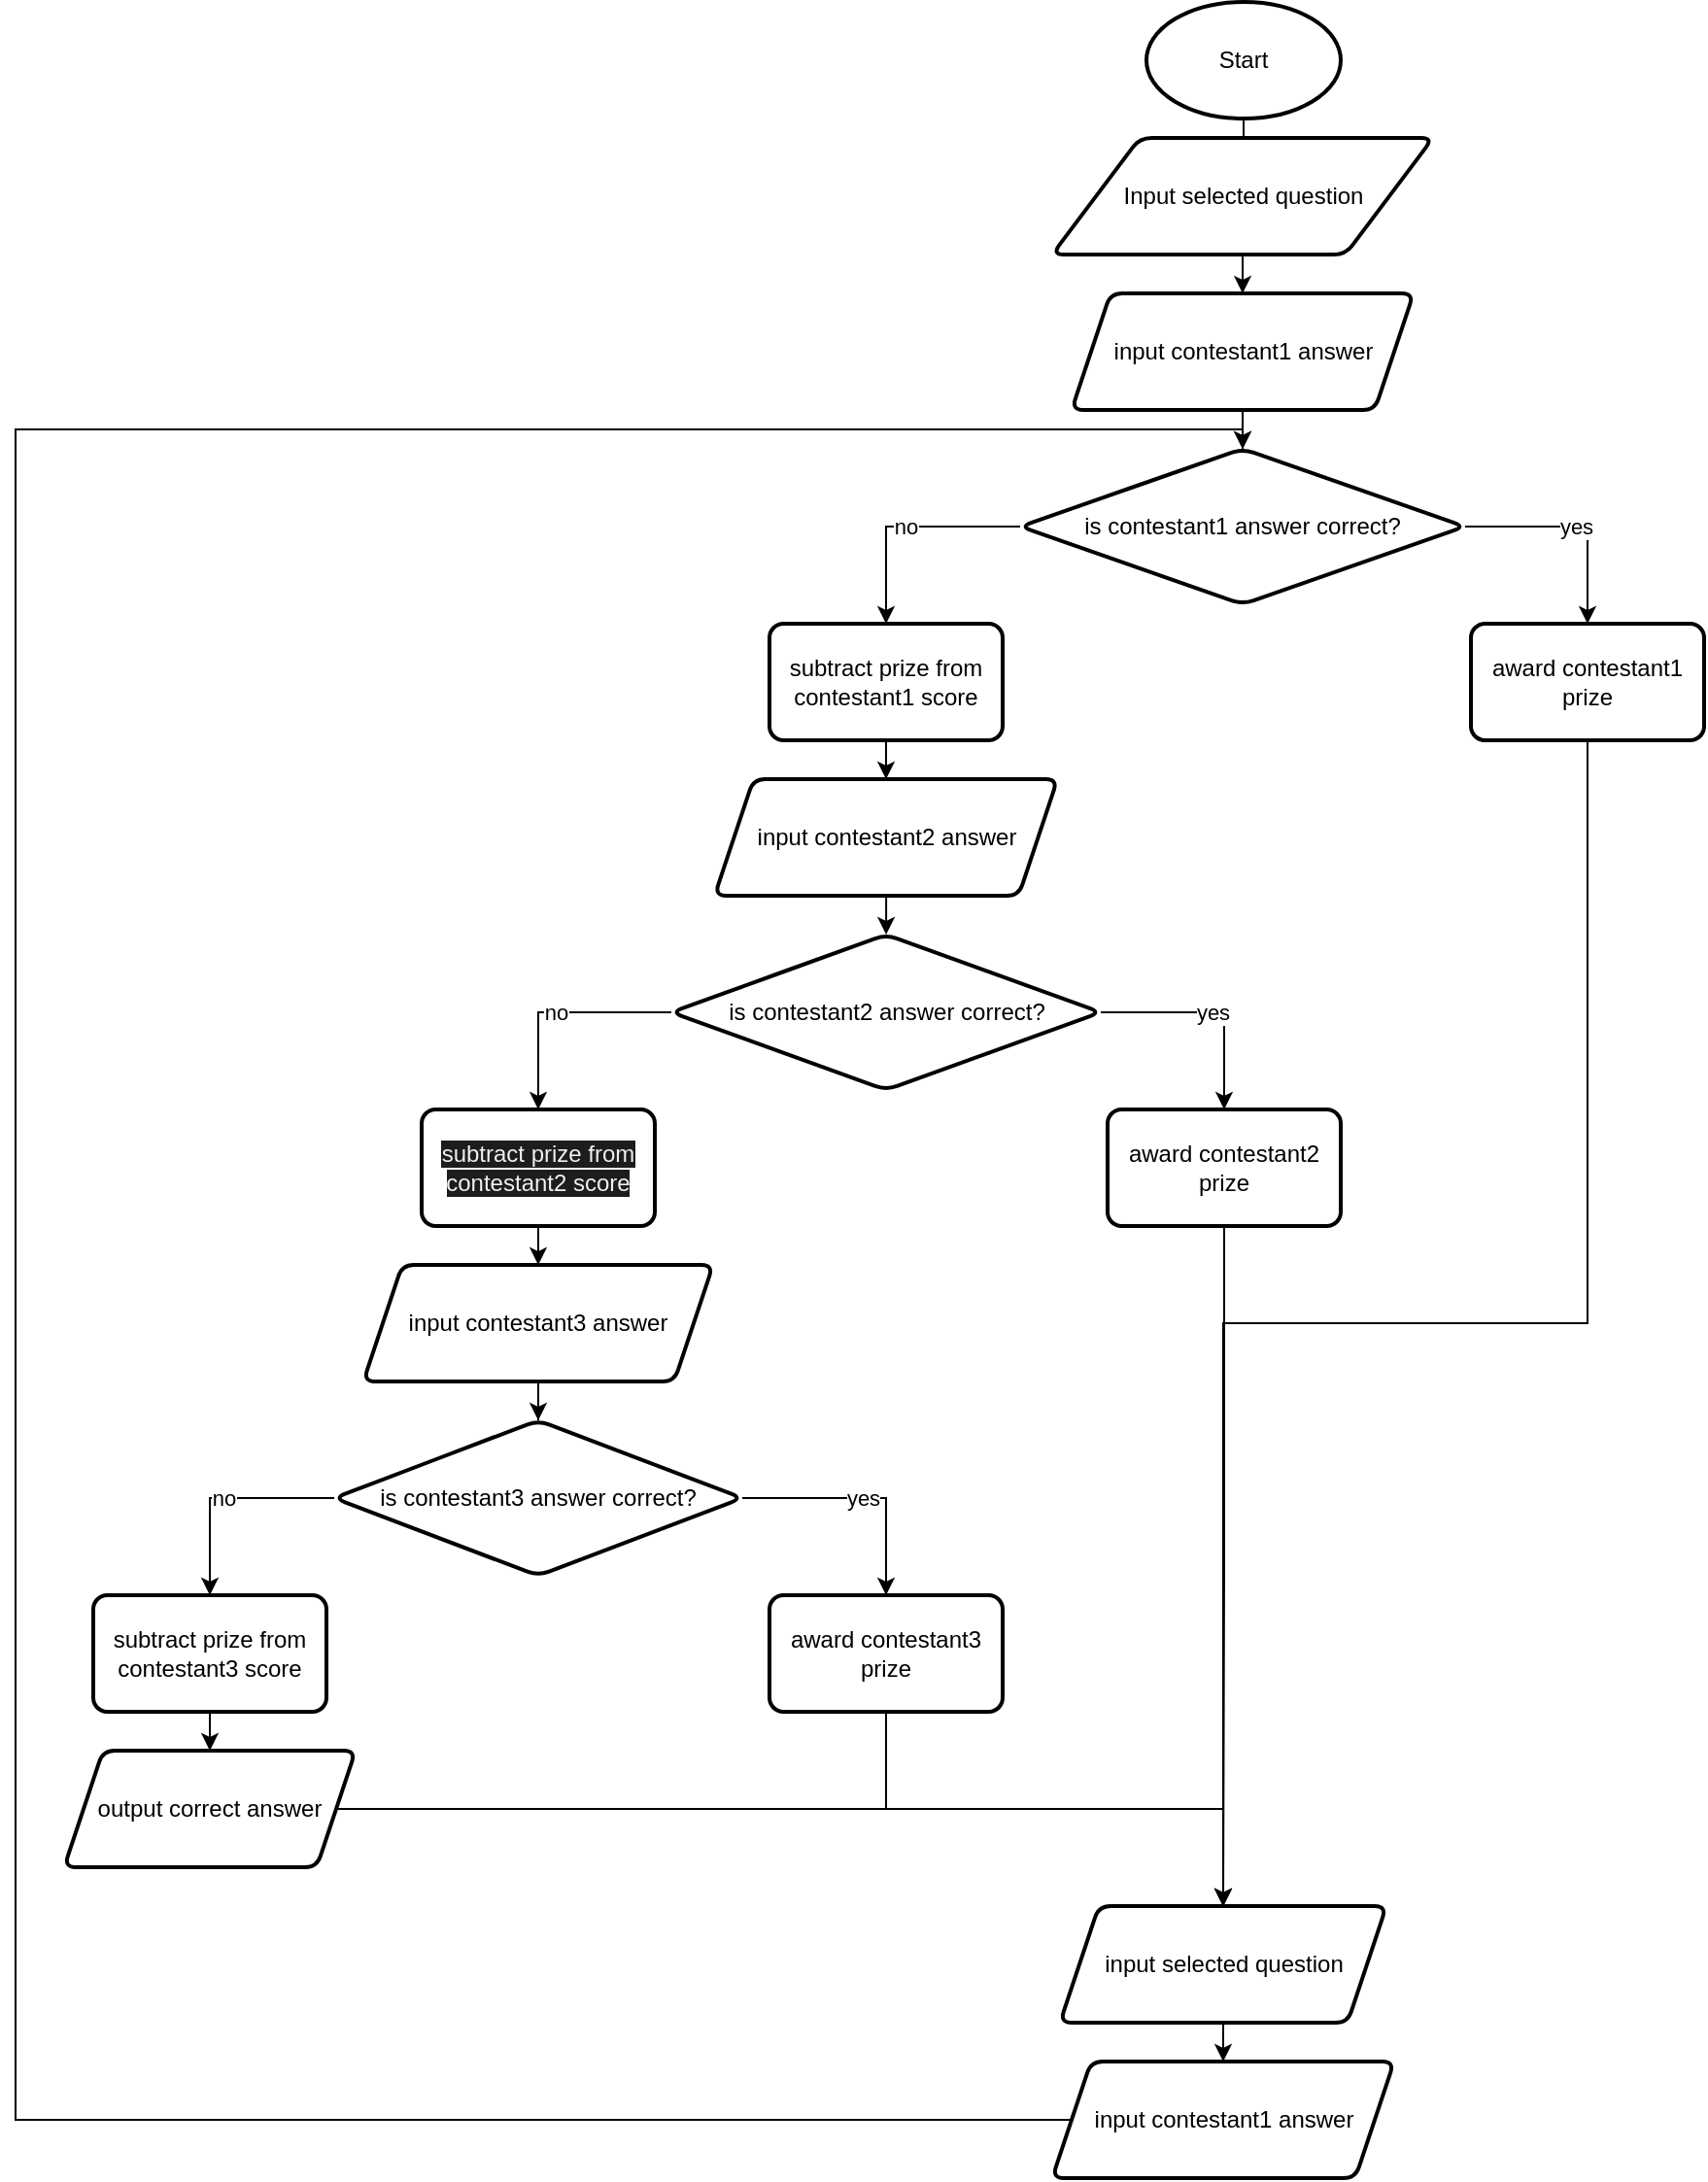 <mxfile version="24.7.17">
  <diagram id="C5RBs43oDa-KdzZeNtuy" name="Page-1">
    <mxGraphModel dx="1782" dy="608" grid="1" gridSize="10" guides="1" tooltips="1" connect="1" arrows="1" fold="1" page="1" pageScale="1" pageWidth="827" pageHeight="1169" math="0" shadow="0">
      <root>
        <mxCell id="WIyWlLk6GJQsqaUBKTNV-0" />
        <mxCell id="WIyWlLk6GJQsqaUBKTNV-1" parent="WIyWlLk6GJQsqaUBKTNV-0" />
        <mxCell id="zlIWeSrJpwicM_CMeOjV-9" style="edgeStyle=orthogonalEdgeStyle;rounded=0;orthogonalLoop=1;jettySize=auto;html=1;exitX=0.5;exitY=1;exitDx=0;exitDy=0;exitPerimeter=0;" edge="1" parent="WIyWlLk6GJQsqaUBKTNV-1" source="zlIWeSrJpwicM_CMeOjV-6" target="zlIWeSrJpwicM_CMeOjV-8">
          <mxGeometry relative="1" as="geometry" />
        </mxCell>
        <mxCell id="zlIWeSrJpwicM_CMeOjV-6" value="Start" style="strokeWidth=2;html=1;shape=mxgraph.flowchart.start_1;whiteSpace=wrap;" vertex="1" parent="WIyWlLk6GJQsqaUBKTNV-1">
          <mxGeometry x="532" y="10" width="100" height="60" as="geometry" />
        </mxCell>
        <mxCell id="zlIWeSrJpwicM_CMeOjV-14" value="" style="edgeStyle=orthogonalEdgeStyle;rounded=0;orthogonalLoop=1;jettySize=auto;html=1;" edge="1" parent="WIyWlLk6GJQsqaUBKTNV-1" source="zlIWeSrJpwicM_CMeOjV-8" target="zlIWeSrJpwicM_CMeOjV-13">
          <mxGeometry relative="1" as="geometry" />
        </mxCell>
        <mxCell id="zlIWeSrJpwicM_CMeOjV-8" value="Input selected question" style="shape=parallelogram;html=1;strokeWidth=2;perimeter=parallelogramPerimeter;whiteSpace=wrap;rounded=1;arcSize=12;size=0.23;" vertex="1" parent="WIyWlLk6GJQsqaUBKTNV-1">
          <mxGeometry x="483.5" y="80" width="196" height="60" as="geometry" />
        </mxCell>
        <mxCell id="zlIWeSrJpwicM_CMeOjV-16" value="" style="edgeStyle=orthogonalEdgeStyle;rounded=0;orthogonalLoop=1;jettySize=auto;html=1;" edge="1" parent="WIyWlLk6GJQsqaUBKTNV-1" source="zlIWeSrJpwicM_CMeOjV-13" target="zlIWeSrJpwicM_CMeOjV-15">
          <mxGeometry relative="1" as="geometry" />
        </mxCell>
        <mxCell id="zlIWeSrJpwicM_CMeOjV-13" value="input contestant1 answer" style="shape=parallelogram;perimeter=parallelogramPerimeter;whiteSpace=wrap;html=1;fixedSize=1;strokeWidth=2;rounded=1;arcSize=12;" vertex="1" parent="WIyWlLk6GJQsqaUBKTNV-1">
          <mxGeometry x="493.5" y="160" width="176" height="60" as="geometry" />
        </mxCell>
        <mxCell id="zlIWeSrJpwicM_CMeOjV-18" value="no" style="edgeStyle=orthogonalEdgeStyle;rounded=0;orthogonalLoop=1;jettySize=auto;html=1;" edge="1" parent="WIyWlLk6GJQsqaUBKTNV-1" source="zlIWeSrJpwicM_CMeOjV-15" target="zlIWeSrJpwicM_CMeOjV-17">
          <mxGeometry relative="1" as="geometry" />
        </mxCell>
        <mxCell id="zlIWeSrJpwicM_CMeOjV-20" value="yes" style="edgeStyle=orthogonalEdgeStyle;rounded=0;orthogonalLoop=1;jettySize=auto;html=1;" edge="1" parent="WIyWlLk6GJQsqaUBKTNV-1" source="zlIWeSrJpwicM_CMeOjV-15" target="zlIWeSrJpwicM_CMeOjV-19">
          <mxGeometry relative="1" as="geometry" />
        </mxCell>
        <mxCell id="zlIWeSrJpwicM_CMeOjV-15" value="is contestant1 answer correct?" style="rhombus;whiteSpace=wrap;html=1;strokeWidth=2;rounded=1;arcSize=12;" vertex="1" parent="WIyWlLk6GJQsqaUBKTNV-1">
          <mxGeometry x="467" y="240" width="229" height="80" as="geometry" />
        </mxCell>
        <mxCell id="zlIWeSrJpwicM_CMeOjV-22" value="" style="edgeStyle=orthogonalEdgeStyle;rounded=0;orthogonalLoop=1;jettySize=auto;html=1;" edge="1" parent="WIyWlLk6GJQsqaUBKTNV-1" source="zlIWeSrJpwicM_CMeOjV-17" target="zlIWeSrJpwicM_CMeOjV-21">
          <mxGeometry relative="1" as="geometry" />
        </mxCell>
        <mxCell id="zlIWeSrJpwicM_CMeOjV-17" value="subtract prize from contestant1 score" style="whiteSpace=wrap;html=1;strokeWidth=2;rounded=1;arcSize=12;" vertex="1" parent="WIyWlLk6GJQsqaUBKTNV-1">
          <mxGeometry x="338" y="330" width="120" height="60" as="geometry" />
        </mxCell>
        <mxCell id="zlIWeSrJpwicM_CMeOjV-25" style="edgeStyle=orthogonalEdgeStyle;rounded=0;orthogonalLoop=1;jettySize=auto;html=1;exitX=0.5;exitY=1;exitDx=0;exitDy=0;entryX=0.5;entryY=0;entryDx=0;entryDy=0;" edge="1" parent="WIyWlLk6GJQsqaUBKTNV-1" source="zlIWeSrJpwicM_CMeOjV-19" target="zlIWeSrJpwicM_CMeOjV-42">
          <mxGeometry relative="1" as="geometry">
            <mxPoint x="759" y="480" as="targetPoint" />
          </mxGeometry>
        </mxCell>
        <mxCell id="zlIWeSrJpwicM_CMeOjV-19" value="award contestant1 prize" style="whiteSpace=wrap;html=1;strokeWidth=2;rounded=1;arcSize=12;" vertex="1" parent="WIyWlLk6GJQsqaUBKTNV-1">
          <mxGeometry x="699" y="330" width="120" height="60" as="geometry" />
        </mxCell>
        <mxCell id="zlIWeSrJpwicM_CMeOjV-24" value="" style="edgeStyle=orthogonalEdgeStyle;rounded=0;orthogonalLoop=1;jettySize=auto;html=1;" edge="1" parent="WIyWlLk6GJQsqaUBKTNV-1" source="zlIWeSrJpwicM_CMeOjV-21" target="zlIWeSrJpwicM_CMeOjV-23">
          <mxGeometry relative="1" as="geometry" />
        </mxCell>
        <mxCell id="zlIWeSrJpwicM_CMeOjV-21" value="input contestant2 answer" style="shape=parallelogram;perimeter=parallelogramPerimeter;whiteSpace=wrap;html=1;fixedSize=1;strokeWidth=2;rounded=1;arcSize=12;" vertex="1" parent="WIyWlLk6GJQsqaUBKTNV-1">
          <mxGeometry x="309.75" y="410" width="176.5" height="60" as="geometry" />
        </mxCell>
        <mxCell id="zlIWeSrJpwicM_CMeOjV-27" value="no" style="edgeStyle=orthogonalEdgeStyle;rounded=0;orthogonalLoop=1;jettySize=auto;html=1;" edge="1" parent="WIyWlLk6GJQsqaUBKTNV-1" source="zlIWeSrJpwicM_CMeOjV-23" target="zlIWeSrJpwicM_CMeOjV-26">
          <mxGeometry relative="1" as="geometry" />
        </mxCell>
        <mxCell id="zlIWeSrJpwicM_CMeOjV-31" value="yes" style="edgeStyle=orthogonalEdgeStyle;rounded=0;orthogonalLoop=1;jettySize=auto;html=1;" edge="1" parent="WIyWlLk6GJQsqaUBKTNV-1" source="zlIWeSrJpwicM_CMeOjV-23" target="zlIWeSrJpwicM_CMeOjV-30">
          <mxGeometry relative="1" as="geometry" />
        </mxCell>
        <mxCell id="zlIWeSrJpwicM_CMeOjV-23" value="is contestant2 answer correct?" style="rhombus;whiteSpace=wrap;html=1;strokeWidth=2;rounded=1;arcSize=12;" vertex="1" parent="WIyWlLk6GJQsqaUBKTNV-1">
          <mxGeometry x="287.5" y="490" width="221" height="80" as="geometry" />
        </mxCell>
        <mxCell id="zlIWeSrJpwicM_CMeOjV-33" value="" style="edgeStyle=orthogonalEdgeStyle;rounded=0;orthogonalLoop=1;jettySize=auto;html=1;" edge="1" parent="WIyWlLk6GJQsqaUBKTNV-1" source="zlIWeSrJpwicM_CMeOjV-26" target="zlIWeSrJpwicM_CMeOjV-32">
          <mxGeometry relative="1" as="geometry" />
        </mxCell>
        <mxCell id="zlIWeSrJpwicM_CMeOjV-26" value="&lt;br&gt;&lt;span style=&quot;color: rgb(240, 240, 240); font-family: Helvetica; font-size: 12px; font-style: normal; font-variant-ligatures: normal; font-variant-caps: normal; font-weight: 400; letter-spacing: normal; orphans: 2; text-align: center; text-indent: 0px; text-transform: none; widows: 2; word-spacing: 0px; -webkit-text-stroke-width: 0px; white-space: normal; background-color: rgb(27, 29, 30); text-decoration-thickness: initial; text-decoration-style: initial; text-decoration-color: initial; display: inline !important; float: none;&quot;&gt;subtract prize from contestant2 score&lt;/span&gt;&lt;div&gt;&lt;br/&gt;&lt;/div&gt;" style="whiteSpace=wrap;html=1;strokeWidth=2;rounded=1;arcSize=12;" vertex="1" parent="WIyWlLk6GJQsqaUBKTNV-1">
          <mxGeometry x="159" y="580" width="120" height="60" as="geometry" />
        </mxCell>
        <mxCell id="zlIWeSrJpwicM_CMeOjV-46" style="edgeStyle=orthogonalEdgeStyle;rounded=0;orthogonalLoop=1;jettySize=auto;html=1;exitX=0.5;exitY=1;exitDx=0;exitDy=0;entryX=0.5;entryY=0;entryDx=0;entryDy=0;" edge="1" parent="WIyWlLk6GJQsqaUBKTNV-1" source="zlIWeSrJpwicM_CMeOjV-30" target="zlIWeSrJpwicM_CMeOjV-42">
          <mxGeometry relative="1" as="geometry" />
        </mxCell>
        <mxCell id="zlIWeSrJpwicM_CMeOjV-30" value="award contestant2 prize" style="whiteSpace=wrap;html=1;strokeWidth=2;rounded=1;arcSize=12;" vertex="1" parent="WIyWlLk6GJQsqaUBKTNV-1">
          <mxGeometry x="512" y="580" width="120" height="60" as="geometry" />
        </mxCell>
        <mxCell id="zlIWeSrJpwicM_CMeOjV-35" value="" style="edgeStyle=orthogonalEdgeStyle;rounded=0;orthogonalLoop=1;jettySize=auto;html=1;" edge="1" parent="WIyWlLk6GJQsqaUBKTNV-1" source="zlIWeSrJpwicM_CMeOjV-32" target="zlIWeSrJpwicM_CMeOjV-34">
          <mxGeometry relative="1" as="geometry" />
        </mxCell>
        <mxCell id="zlIWeSrJpwicM_CMeOjV-32" value="input contestant3 answer" style="shape=parallelogram;perimeter=parallelogramPerimeter;whiteSpace=wrap;html=1;fixedSize=1;strokeWidth=2;rounded=1;arcSize=12;" vertex="1" parent="WIyWlLk6GJQsqaUBKTNV-1">
          <mxGeometry x="129" y="660" width="180" height="60" as="geometry" />
        </mxCell>
        <mxCell id="zlIWeSrJpwicM_CMeOjV-37" value="no" style="edgeStyle=orthogonalEdgeStyle;rounded=0;orthogonalLoop=1;jettySize=auto;html=1;" edge="1" parent="WIyWlLk6GJQsqaUBKTNV-1" source="zlIWeSrJpwicM_CMeOjV-34" target="zlIWeSrJpwicM_CMeOjV-36">
          <mxGeometry relative="1" as="geometry" />
        </mxCell>
        <mxCell id="zlIWeSrJpwicM_CMeOjV-39" value="yes" style="edgeStyle=orthogonalEdgeStyle;rounded=0;orthogonalLoop=1;jettySize=auto;html=1;" edge="1" parent="WIyWlLk6GJQsqaUBKTNV-1" source="zlIWeSrJpwicM_CMeOjV-34" target="zlIWeSrJpwicM_CMeOjV-38">
          <mxGeometry relative="1" as="geometry" />
        </mxCell>
        <mxCell id="zlIWeSrJpwicM_CMeOjV-34" value="is contestant3 answer correct?" style="rhombus;whiteSpace=wrap;html=1;strokeWidth=2;rounded=1;arcSize=12;" vertex="1" parent="WIyWlLk6GJQsqaUBKTNV-1">
          <mxGeometry x="114" y="740" width="210" height="80" as="geometry" />
        </mxCell>
        <mxCell id="zlIWeSrJpwicM_CMeOjV-41" value="" style="edgeStyle=orthogonalEdgeStyle;rounded=0;orthogonalLoop=1;jettySize=auto;html=1;" edge="1" parent="WIyWlLk6GJQsqaUBKTNV-1" source="zlIWeSrJpwicM_CMeOjV-36" target="zlIWeSrJpwicM_CMeOjV-40">
          <mxGeometry relative="1" as="geometry" />
        </mxCell>
        <mxCell id="zlIWeSrJpwicM_CMeOjV-36" value="subtract prize from contestant3 score" style="whiteSpace=wrap;html=1;strokeWidth=2;rounded=1;arcSize=12;" vertex="1" parent="WIyWlLk6GJQsqaUBKTNV-1">
          <mxGeometry x="-10" y="830" width="120" height="60" as="geometry" />
        </mxCell>
        <mxCell id="zlIWeSrJpwicM_CMeOjV-44" style="edgeStyle=orthogonalEdgeStyle;rounded=0;orthogonalLoop=1;jettySize=auto;html=1;exitX=0.5;exitY=1;exitDx=0;exitDy=0;" edge="1" parent="WIyWlLk6GJQsqaUBKTNV-1" source="zlIWeSrJpwicM_CMeOjV-38" target="zlIWeSrJpwicM_CMeOjV-42">
          <mxGeometry relative="1" as="geometry" />
        </mxCell>
        <mxCell id="zlIWeSrJpwicM_CMeOjV-38" value="award contestant3 prize" style="whiteSpace=wrap;html=1;strokeWidth=2;rounded=1;arcSize=12;" vertex="1" parent="WIyWlLk6GJQsqaUBKTNV-1">
          <mxGeometry x="338" y="830" width="120" height="60" as="geometry" />
        </mxCell>
        <mxCell id="zlIWeSrJpwicM_CMeOjV-43" value="" style="edgeStyle=orthogonalEdgeStyle;rounded=0;orthogonalLoop=1;jettySize=auto;html=1;" edge="1" parent="WIyWlLk6GJQsqaUBKTNV-1" source="zlIWeSrJpwicM_CMeOjV-40" target="zlIWeSrJpwicM_CMeOjV-42">
          <mxGeometry relative="1" as="geometry" />
        </mxCell>
        <mxCell id="zlIWeSrJpwicM_CMeOjV-40" value="output correct answer" style="shape=parallelogram;perimeter=parallelogramPerimeter;whiteSpace=wrap;html=1;fixedSize=1;strokeWidth=2;rounded=1;arcSize=12;" vertex="1" parent="WIyWlLk6GJQsqaUBKTNV-1">
          <mxGeometry x="-25" y="910" width="150" height="60" as="geometry" />
        </mxCell>
        <mxCell id="zlIWeSrJpwicM_CMeOjV-48" style="edgeStyle=orthogonalEdgeStyle;rounded=0;orthogonalLoop=1;jettySize=auto;html=1;exitX=0.5;exitY=1;exitDx=0;exitDy=0;" edge="1" parent="WIyWlLk6GJQsqaUBKTNV-1" source="zlIWeSrJpwicM_CMeOjV-42" target="zlIWeSrJpwicM_CMeOjV-47">
          <mxGeometry relative="1" as="geometry" />
        </mxCell>
        <mxCell id="zlIWeSrJpwicM_CMeOjV-42" value="input selected question" style="shape=parallelogram;perimeter=parallelogramPerimeter;whiteSpace=wrap;html=1;fixedSize=1;strokeWidth=2;rounded=1;arcSize=12;" vertex="1" parent="WIyWlLk6GJQsqaUBKTNV-1">
          <mxGeometry x="487.5" y="990" width="168" height="60" as="geometry" />
        </mxCell>
        <mxCell id="zlIWeSrJpwicM_CMeOjV-50" style="edgeStyle=orthogonalEdgeStyle;rounded=0;orthogonalLoop=1;jettySize=auto;html=1;exitX=0;exitY=0.5;exitDx=0;exitDy=0;entryX=0.5;entryY=0;entryDx=0;entryDy=0;" edge="1" parent="WIyWlLk6GJQsqaUBKTNV-1" source="zlIWeSrJpwicM_CMeOjV-47" target="zlIWeSrJpwicM_CMeOjV-15">
          <mxGeometry relative="1" as="geometry">
            <Array as="points">
              <mxPoint x="-50" y="1100" />
              <mxPoint x="-50" y="230" />
              <mxPoint x="582" y="230" />
            </Array>
          </mxGeometry>
        </mxCell>
        <mxCell id="zlIWeSrJpwicM_CMeOjV-47" value="input contestant1 answer" style="shape=parallelogram;perimeter=parallelogramPerimeter;whiteSpace=wrap;html=1;fixedSize=1;strokeWidth=2;rounded=1;arcSize=12;" vertex="1" parent="WIyWlLk6GJQsqaUBKTNV-1">
          <mxGeometry x="483.5" y="1070" width="176" height="60" as="geometry" />
        </mxCell>
      </root>
    </mxGraphModel>
  </diagram>
</mxfile>
